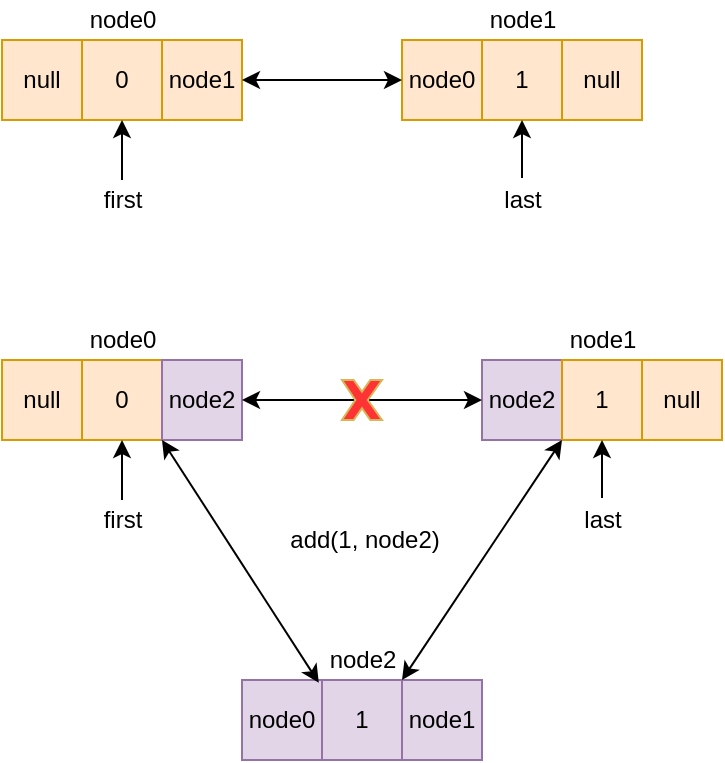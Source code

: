<mxfile version="12.6.2" type="github">
  <diagram id="HK4gfcxCD-YEJS2W7qcR" name="Page-1">
    <mxGraphModel dx="1722" dy="962" grid="1" gridSize="10" guides="1" tooltips="1" connect="1" arrows="1" fold="1" page="1" pageScale="1" pageWidth="4681" pageHeight="3300" math="0" shadow="0">
      <root>
        <mxCell id="0"/>
        <mxCell id="1" parent="0"/>
        <mxCell id="Z7IGgQ3KT0FXclz7BYhR-1" value="null" style="rounded=0;whiteSpace=wrap;html=1;fillColor=#ffe6cc;strokeColor=#d79b00;" vertex="1" parent="1">
          <mxGeometry x="120" y="120" width="40" height="40" as="geometry"/>
        </mxCell>
        <mxCell id="Z7IGgQ3KT0FXclz7BYhR-2" value="0" style="rounded=0;whiteSpace=wrap;html=1;fillColor=#ffe6cc;strokeColor=#d79b00;" vertex="1" parent="1">
          <mxGeometry x="160" y="120" width="40" height="40" as="geometry"/>
        </mxCell>
        <mxCell id="Z7IGgQ3KT0FXclz7BYhR-3" value="node1" style="rounded=0;whiteSpace=wrap;html=1;fillColor=#ffe6cc;strokeColor=#d79b00;" vertex="1" parent="1">
          <mxGeometry x="200" y="120" width="40" height="40" as="geometry"/>
        </mxCell>
        <mxCell id="Z7IGgQ3KT0FXclz7BYhR-6" value="node0" style="rounded=0;whiteSpace=wrap;html=1;fillColor=#ffe6cc;strokeColor=#d79b00;" vertex="1" parent="1">
          <mxGeometry x="320" y="120" width="40" height="40" as="geometry"/>
        </mxCell>
        <mxCell id="Z7IGgQ3KT0FXclz7BYhR-7" value="1" style="rounded=0;whiteSpace=wrap;html=1;fillColor=#ffe6cc;strokeColor=#d79b00;" vertex="1" parent="1">
          <mxGeometry x="360" y="120" width="40" height="40" as="geometry"/>
        </mxCell>
        <mxCell id="Z7IGgQ3KT0FXclz7BYhR-8" value="null" style="rounded=0;whiteSpace=wrap;html=1;fillColor=#ffe6cc;strokeColor=#d79b00;" vertex="1" parent="1">
          <mxGeometry x="400" y="120" width="40" height="40" as="geometry"/>
        </mxCell>
        <mxCell id="Z7IGgQ3KT0FXclz7BYhR-9" value="node0" style="text;html=1;align=center;verticalAlign=middle;resizable=0;points=[];autosize=1;" vertex="1" parent="1">
          <mxGeometry x="155" y="100" width="50" height="20" as="geometry"/>
        </mxCell>
        <mxCell id="Z7IGgQ3KT0FXclz7BYhR-10" value="node1" style="text;html=1;align=center;verticalAlign=middle;resizable=0;points=[];autosize=1;" vertex="1" parent="1">
          <mxGeometry x="355" y="100" width="50" height="20" as="geometry"/>
        </mxCell>
        <mxCell id="Z7IGgQ3KT0FXclz7BYhR-11" value="first" style="text;html=1;align=center;verticalAlign=middle;resizable=0;points=[];autosize=1;" vertex="1" parent="1">
          <mxGeometry x="165" y="190" width="30" height="20" as="geometry"/>
        </mxCell>
        <mxCell id="Z7IGgQ3KT0FXclz7BYhR-12" value="last" style="text;html=1;align=center;verticalAlign=middle;resizable=0;points=[];autosize=1;" vertex="1" parent="1">
          <mxGeometry x="365" y="190" width="30" height="20" as="geometry"/>
        </mxCell>
        <mxCell id="Z7IGgQ3KT0FXclz7BYhR-13" value="" style="endArrow=classic;startArrow=classic;html=1;entryX=0;entryY=0.5;entryDx=0;entryDy=0;exitX=1;exitY=0.5;exitDx=0;exitDy=0;" edge="1" parent="1" source="Z7IGgQ3KT0FXclz7BYhR-3" target="Z7IGgQ3KT0FXclz7BYhR-6">
          <mxGeometry width="50" height="50" relative="1" as="geometry">
            <mxPoint x="120" y="290" as="sourcePoint"/>
            <mxPoint x="170" y="240" as="targetPoint"/>
          </mxGeometry>
        </mxCell>
        <mxCell id="Z7IGgQ3KT0FXclz7BYhR-15" value="" style="endArrow=classic;html=1;entryX=0.5;entryY=1;entryDx=0;entryDy=0;" edge="1" parent="1" source="Z7IGgQ3KT0FXclz7BYhR-11" target="Z7IGgQ3KT0FXclz7BYhR-2">
          <mxGeometry width="50" height="50" relative="1" as="geometry">
            <mxPoint x="120" y="280" as="sourcePoint"/>
            <mxPoint x="170" y="230" as="targetPoint"/>
          </mxGeometry>
        </mxCell>
        <mxCell id="Z7IGgQ3KT0FXclz7BYhR-16" value="" style="endArrow=classic;html=1;entryX=0.5;entryY=1;entryDx=0;entryDy=0;exitX=0.5;exitY=-0.05;exitDx=0;exitDy=0;exitPerimeter=0;" edge="1" parent="1" source="Z7IGgQ3KT0FXclz7BYhR-12" target="Z7IGgQ3KT0FXclz7BYhR-7">
          <mxGeometry width="50" height="50" relative="1" as="geometry">
            <mxPoint x="190" y="200" as="sourcePoint"/>
            <mxPoint x="190" y="170" as="targetPoint"/>
          </mxGeometry>
        </mxCell>
        <mxCell id="Z7IGgQ3KT0FXclz7BYhR-17" value="null" style="rounded=0;whiteSpace=wrap;html=1;fillColor=#ffe6cc;strokeColor=#d79b00;" vertex="1" parent="1">
          <mxGeometry x="120" y="280" width="40" height="40" as="geometry"/>
        </mxCell>
        <mxCell id="Z7IGgQ3KT0FXclz7BYhR-18" value="0" style="rounded=0;whiteSpace=wrap;html=1;fillColor=#ffe6cc;strokeColor=#d79b00;" vertex="1" parent="1">
          <mxGeometry x="160" y="280" width="40" height="40" as="geometry"/>
        </mxCell>
        <mxCell id="Z7IGgQ3KT0FXclz7BYhR-19" value="node2" style="rounded=0;whiteSpace=wrap;html=1;fillColor=#e1d5e7;strokeColor=#9673a6;" vertex="1" parent="1">
          <mxGeometry x="200" y="280" width="40" height="40" as="geometry"/>
        </mxCell>
        <mxCell id="Z7IGgQ3KT0FXclz7BYhR-20" value="node2" style="rounded=0;whiteSpace=wrap;html=1;fillColor=#e1d5e7;strokeColor=#9673a6;" vertex="1" parent="1">
          <mxGeometry x="360" y="280" width="40" height="40" as="geometry"/>
        </mxCell>
        <mxCell id="Z7IGgQ3KT0FXclz7BYhR-21" value="1" style="rounded=0;whiteSpace=wrap;html=1;fillColor=#ffe6cc;strokeColor=#d79b00;" vertex="1" parent="1">
          <mxGeometry x="400" y="280" width="40" height="40" as="geometry"/>
        </mxCell>
        <mxCell id="Z7IGgQ3KT0FXclz7BYhR-22" value="null" style="rounded=0;whiteSpace=wrap;html=1;fillColor=#ffe6cc;strokeColor=#d79b00;" vertex="1" parent="1">
          <mxGeometry x="440" y="280" width="40" height="40" as="geometry"/>
        </mxCell>
        <mxCell id="Z7IGgQ3KT0FXclz7BYhR-23" value="node0" style="text;html=1;align=center;verticalAlign=middle;resizable=0;points=[];autosize=1;" vertex="1" parent="1">
          <mxGeometry x="155" y="260" width="50" height="20" as="geometry"/>
        </mxCell>
        <mxCell id="Z7IGgQ3KT0FXclz7BYhR-24" value="node1" style="text;html=1;align=center;verticalAlign=middle;resizable=0;points=[];autosize=1;" vertex="1" parent="1">
          <mxGeometry x="395" y="260" width="50" height="20" as="geometry"/>
        </mxCell>
        <mxCell id="Z7IGgQ3KT0FXclz7BYhR-25" value="first" style="text;html=1;align=center;verticalAlign=middle;resizable=0;points=[];autosize=1;" vertex="1" parent="1">
          <mxGeometry x="165" y="350" width="30" height="20" as="geometry"/>
        </mxCell>
        <mxCell id="Z7IGgQ3KT0FXclz7BYhR-26" value="last" style="text;html=1;align=center;verticalAlign=middle;resizable=0;points=[];autosize=1;" vertex="1" parent="1">
          <mxGeometry x="405" y="350" width="30" height="20" as="geometry"/>
        </mxCell>
        <mxCell id="Z7IGgQ3KT0FXclz7BYhR-27" value="" style="endArrow=classic;startArrow=classic;html=1;entryX=0;entryY=0.5;entryDx=0;entryDy=0;exitX=1;exitY=0.5;exitDx=0;exitDy=0;" edge="1" parent="1" source="Z7IGgQ3KT0FXclz7BYhR-19" target="Z7IGgQ3KT0FXclz7BYhR-20">
          <mxGeometry width="50" height="50" relative="1" as="geometry">
            <mxPoint x="120" y="450" as="sourcePoint"/>
            <mxPoint x="170" y="400" as="targetPoint"/>
          </mxGeometry>
        </mxCell>
        <mxCell id="Z7IGgQ3KT0FXclz7BYhR-28" value="" style="endArrow=classic;html=1;entryX=0.5;entryY=1;entryDx=0;entryDy=0;" edge="1" parent="1" source="Z7IGgQ3KT0FXclz7BYhR-25" target="Z7IGgQ3KT0FXclz7BYhR-18">
          <mxGeometry width="50" height="50" relative="1" as="geometry">
            <mxPoint x="120" y="440" as="sourcePoint"/>
            <mxPoint x="170" y="390" as="targetPoint"/>
          </mxGeometry>
        </mxCell>
        <mxCell id="Z7IGgQ3KT0FXclz7BYhR-29" value="" style="endArrow=classic;html=1;entryX=0.5;entryY=1;entryDx=0;entryDy=0;exitX=0.5;exitY=-0.05;exitDx=0;exitDy=0;exitPerimeter=0;" edge="1" parent="1" source="Z7IGgQ3KT0FXclz7BYhR-26" target="Z7IGgQ3KT0FXclz7BYhR-21">
          <mxGeometry width="50" height="50" relative="1" as="geometry">
            <mxPoint x="230" y="360" as="sourcePoint"/>
            <mxPoint x="230" y="330" as="targetPoint"/>
          </mxGeometry>
        </mxCell>
        <mxCell id="Z7IGgQ3KT0FXclz7BYhR-30" value="node0" style="rounded=0;whiteSpace=wrap;html=1;fillColor=#e1d5e7;strokeColor=#9673a6;" vertex="1" parent="1">
          <mxGeometry x="240" y="440" width="40" height="40" as="geometry"/>
        </mxCell>
        <mxCell id="Z7IGgQ3KT0FXclz7BYhR-31" value="1" style="rounded=0;whiteSpace=wrap;html=1;fillColor=#e1d5e7;strokeColor=#9673a6;" vertex="1" parent="1">
          <mxGeometry x="280" y="440" width="40" height="40" as="geometry"/>
        </mxCell>
        <mxCell id="Z7IGgQ3KT0FXclz7BYhR-32" value="node1" style="rounded=0;whiteSpace=wrap;html=1;fillColor=#e1d5e7;strokeColor=#9673a6;" vertex="1" parent="1">
          <mxGeometry x="320" y="440" width="40" height="40" as="geometry"/>
        </mxCell>
        <mxCell id="Z7IGgQ3KT0FXclz7BYhR-33" value="node2" style="text;html=1;align=center;verticalAlign=middle;resizable=0;points=[];autosize=1;" vertex="1" parent="1">
          <mxGeometry x="275" y="420" width="50" height="20" as="geometry"/>
        </mxCell>
        <mxCell id="Z7IGgQ3KT0FXclz7BYhR-36" value="" style="verticalLabelPosition=bottom;verticalAlign=top;html=1;shape=mxgraph.basic.x;fillColor=#FF3333;strokeColor=#d6b656;" vertex="1" parent="1">
          <mxGeometry x="290" y="290" width="20" height="20" as="geometry"/>
        </mxCell>
        <mxCell id="Z7IGgQ3KT0FXclz7BYhR-37" value="" style="endArrow=classic;startArrow=classic;html=1;entryX=0;entryY=1;entryDx=0;entryDy=0;exitX=0.068;exitY=1.071;exitDx=0;exitDy=0;exitPerimeter=0;" edge="1" parent="1" source="Z7IGgQ3KT0FXclz7BYhR-33" target="Z7IGgQ3KT0FXclz7BYhR-19">
          <mxGeometry width="50" height="50" relative="1" as="geometry">
            <mxPoint x="120" y="550" as="sourcePoint"/>
            <mxPoint x="170" y="500" as="targetPoint"/>
          </mxGeometry>
        </mxCell>
        <mxCell id="Z7IGgQ3KT0FXclz7BYhR-38" value="" style="endArrow=classic;startArrow=classic;html=1;entryX=1;entryY=1;entryDx=0;entryDy=0;exitX=1;exitY=0;exitDx=0;exitDy=0;" edge="1" parent="1" source="Z7IGgQ3KT0FXclz7BYhR-31" target="Z7IGgQ3KT0FXclz7BYhR-20">
          <mxGeometry width="50" height="50" relative="1" as="geometry">
            <mxPoint x="288.4" y="451.42" as="sourcePoint"/>
            <mxPoint x="210" y="330" as="targetPoint"/>
          </mxGeometry>
        </mxCell>
        <mxCell id="Z7IGgQ3KT0FXclz7BYhR-41" value="add(1, node2)" style="text;html=1;align=center;verticalAlign=middle;resizable=0;points=[];autosize=1;" vertex="1" parent="1">
          <mxGeometry x="256" y="360" width="90" height="20" as="geometry"/>
        </mxCell>
      </root>
    </mxGraphModel>
  </diagram>
</mxfile>
